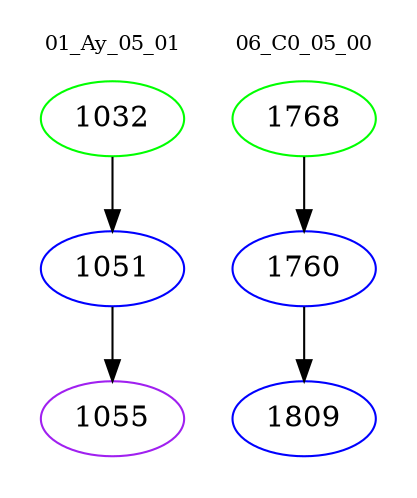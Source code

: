 digraph{
subgraph cluster_0 {
color = white
label = "01_Ay_05_01";
fontsize=10;
T0_1032 [label="1032", color="green"]
T0_1032 -> T0_1051 [color="black"]
T0_1051 [label="1051", color="blue"]
T0_1051 -> T0_1055 [color="black"]
T0_1055 [label="1055", color="purple"]
}
subgraph cluster_1 {
color = white
label = "06_C0_05_00";
fontsize=10;
T1_1768 [label="1768", color="green"]
T1_1768 -> T1_1760 [color="black"]
T1_1760 [label="1760", color="blue"]
T1_1760 -> T1_1809 [color="black"]
T1_1809 [label="1809", color="blue"]
}
}
